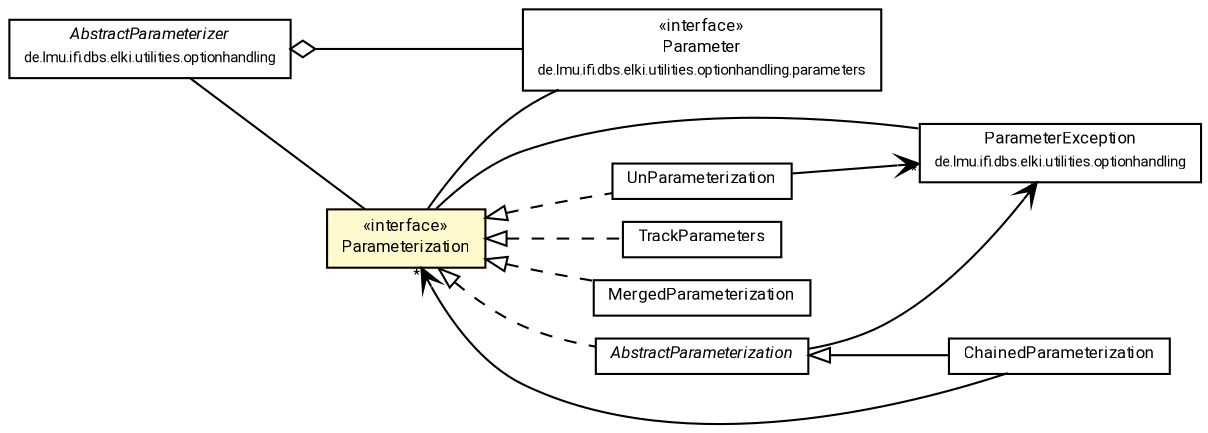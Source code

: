 #!/usr/local/bin/dot
#
# Class diagram 
# Generated by UMLGraph version R5_7_2-60-g0e99a6 (http://www.spinellis.gr/umlgraph/)
#

digraph G {
	graph [fontnames="svg"]
	edge [fontname="Roboto",fontsize=7,labelfontname="Roboto",labelfontsize=7,color="black"];
	node [fontname="Roboto",fontcolor="black",fontsize=8,shape=plaintext,margin=0,width=0,height=0];
	nodesep=0.15;
	ranksep=0.25;
	rankdir=LR;
	// de.lmu.ifi.dbs.elki.utilities.optionhandling.parameters.Parameter<T>
	c8068067 [label=<<table title="de.lmu.ifi.dbs.elki.utilities.optionhandling.parameters.Parameter" border="0" cellborder="1" cellspacing="0" cellpadding="2" href="../parameters/Parameter.html" target="_parent">
		<tr><td><table border="0" cellspacing="0" cellpadding="1">
		<tr><td align="center" balign="center"> &#171;interface&#187; </td></tr>
		<tr><td align="center" balign="center"> <font face="Roboto">Parameter</font> </td></tr>
		<tr><td align="center" balign="center"> <font face="Roboto" point-size="7.0">de.lmu.ifi.dbs.elki.utilities.optionhandling.parameters</font> </td></tr>
		</table></td></tr>
		</table>>, URL="../parameters/Parameter.html"];
	// de.lmu.ifi.dbs.elki.utilities.optionhandling.AbstractParameterizer
	c8068071 [label=<<table title="de.lmu.ifi.dbs.elki.utilities.optionhandling.AbstractParameterizer" border="0" cellborder="1" cellspacing="0" cellpadding="2" href="../AbstractParameterizer.html" target="_parent">
		<tr><td><table border="0" cellspacing="0" cellpadding="1">
		<tr><td align="center" balign="center"> <font face="Roboto"><i>AbstractParameterizer</i></font> </td></tr>
		<tr><td align="center" balign="center"> <font face="Roboto" point-size="7.0">de.lmu.ifi.dbs.elki.utilities.optionhandling</font> </td></tr>
		</table></td></tr>
		</table>>, URL="../AbstractParameterizer.html"];
	// de.lmu.ifi.dbs.elki.utilities.optionhandling.ParameterException
	c8068084 [label=<<table title="de.lmu.ifi.dbs.elki.utilities.optionhandling.ParameterException" border="0" cellborder="1" cellspacing="0" cellpadding="2" href="../ParameterException.html" target="_parent">
		<tr><td><table border="0" cellspacing="0" cellpadding="1">
		<tr><td align="center" balign="center"> <font face="Roboto">ParameterException</font> </td></tr>
		<tr><td align="center" balign="center"> <font face="Roboto" point-size="7.0">de.lmu.ifi.dbs.elki.utilities.optionhandling</font> </td></tr>
		</table></td></tr>
		</table>>, URL="../ParameterException.html"];
	// de.lmu.ifi.dbs.elki.utilities.optionhandling.parameterization.UnParameterization
	c8068089 [label=<<table title="de.lmu.ifi.dbs.elki.utilities.optionhandling.parameterization.UnParameterization" border="0" cellborder="1" cellspacing="0" cellpadding="2" href="UnParameterization.html" target="_parent">
		<tr><td><table border="0" cellspacing="0" cellpadding="1">
		<tr><td align="center" balign="center"> <font face="Roboto">UnParameterization</font> </td></tr>
		</table></td></tr>
		</table>>, URL="UnParameterization.html"];
	// de.lmu.ifi.dbs.elki.utilities.optionhandling.parameterization.Parameterization
	c8068092 [label=<<table title="de.lmu.ifi.dbs.elki.utilities.optionhandling.parameterization.Parameterization" border="0" cellborder="1" cellspacing="0" cellpadding="2" bgcolor="lemonChiffon" href="Parameterization.html" target="_parent">
		<tr><td><table border="0" cellspacing="0" cellpadding="1">
		<tr><td align="center" balign="center"> &#171;interface&#187; </td></tr>
		<tr><td align="center" balign="center"> <font face="Roboto">Parameterization</font> </td></tr>
		</table></td></tr>
		</table>>, URL="Parameterization.html"];
	// de.lmu.ifi.dbs.elki.utilities.optionhandling.parameterization.TrackParameters
	c8068094 [label=<<table title="de.lmu.ifi.dbs.elki.utilities.optionhandling.parameterization.TrackParameters" border="0" cellborder="1" cellspacing="0" cellpadding="2" href="TrackParameters.html" target="_parent">
		<tr><td><table border="0" cellspacing="0" cellpadding="1">
		<tr><td align="center" balign="center"> <font face="Roboto">TrackParameters</font> </td></tr>
		</table></td></tr>
		</table>>, URL="TrackParameters.html"];
	// de.lmu.ifi.dbs.elki.utilities.optionhandling.parameterization.MergedParameterization
	c8068095 [label=<<table title="de.lmu.ifi.dbs.elki.utilities.optionhandling.parameterization.MergedParameterization" border="0" cellborder="1" cellspacing="0" cellpadding="2" href="MergedParameterization.html" target="_parent">
		<tr><td><table border="0" cellspacing="0" cellpadding="1">
		<tr><td align="center" balign="center"> <font face="Roboto">MergedParameterization</font> </td></tr>
		</table></td></tr>
		</table>>, URL="MergedParameterization.html"];
	// de.lmu.ifi.dbs.elki.utilities.optionhandling.parameterization.ChainedParameterization
	c8068097 [label=<<table title="de.lmu.ifi.dbs.elki.utilities.optionhandling.parameterization.ChainedParameterization" border="0" cellborder="1" cellspacing="0" cellpadding="2" href="ChainedParameterization.html" target="_parent">
		<tr><td><table border="0" cellspacing="0" cellpadding="1">
		<tr><td align="center" balign="center"> <font face="Roboto">ChainedParameterization</font> </td></tr>
		</table></td></tr>
		</table>>, URL="ChainedParameterization.html"];
	// de.lmu.ifi.dbs.elki.utilities.optionhandling.parameterization.AbstractParameterization
	c8068098 [label=<<table title="de.lmu.ifi.dbs.elki.utilities.optionhandling.parameterization.AbstractParameterization" border="0" cellborder="1" cellspacing="0" cellpadding="2" href="AbstractParameterization.html" target="_parent">
		<tr><td><table border="0" cellspacing="0" cellpadding="1">
		<tr><td align="center" balign="center"> <font face="Roboto"><i>AbstractParameterization</i></font> </td></tr>
		</table></td></tr>
		</table>>, URL="AbstractParameterization.html"];
	// de.lmu.ifi.dbs.elki.utilities.optionhandling.AbstractParameterizer has de.lmu.ifi.dbs.elki.utilities.optionhandling.parameters.Parameter<T>
	c8068071 -> c8068067 [arrowhead=none,arrowtail=ediamond,dir=back,weight=4];
	// de.lmu.ifi.dbs.elki.utilities.optionhandling.AbstractParameterizer assoc de.lmu.ifi.dbs.elki.utilities.optionhandling.parameterization.Parameterization
	c8068071 -> c8068092 [arrowhead=none,weight=2];
	// de.lmu.ifi.dbs.elki.utilities.optionhandling.parameterization.UnParameterization implements de.lmu.ifi.dbs.elki.utilities.optionhandling.parameterization.Parameterization
	c8068092 -> c8068089 [arrowtail=empty,style=dashed,dir=back,weight=9];
	// de.lmu.ifi.dbs.elki.utilities.optionhandling.parameterization.Parameterization assoc de.lmu.ifi.dbs.elki.utilities.optionhandling.parameters.Parameter<T>
	c8068092 -> c8068067 [arrowhead=none,weight=2];
	// de.lmu.ifi.dbs.elki.utilities.optionhandling.parameterization.Parameterization assoc de.lmu.ifi.dbs.elki.utilities.optionhandling.ParameterException
	c8068092 -> c8068084 [arrowhead=none,weight=2];
	// de.lmu.ifi.dbs.elki.utilities.optionhandling.parameterization.TrackParameters implements de.lmu.ifi.dbs.elki.utilities.optionhandling.parameterization.Parameterization
	c8068092 -> c8068094 [arrowtail=empty,style=dashed,dir=back,weight=9];
	// de.lmu.ifi.dbs.elki.utilities.optionhandling.parameterization.MergedParameterization implements de.lmu.ifi.dbs.elki.utilities.optionhandling.parameterization.Parameterization
	c8068092 -> c8068095 [arrowtail=empty,style=dashed,dir=back,weight=9];
	// de.lmu.ifi.dbs.elki.utilities.optionhandling.parameterization.ChainedParameterization extends de.lmu.ifi.dbs.elki.utilities.optionhandling.parameterization.AbstractParameterization
	c8068098 -> c8068097 [arrowtail=empty,dir=back,weight=10];
	// de.lmu.ifi.dbs.elki.utilities.optionhandling.parameterization.AbstractParameterization implements de.lmu.ifi.dbs.elki.utilities.optionhandling.parameterization.Parameterization
	c8068092 -> c8068098 [arrowtail=empty,style=dashed,dir=back,weight=9];
	// de.lmu.ifi.dbs.elki.utilities.optionhandling.parameterization.UnParameterization navassoc de.lmu.ifi.dbs.elki.utilities.optionhandling.ParameterException
	c8068089 -> c8068084 [arrowhead=open,weight=1,headlabel="*"];
	// de.lmu.ifi.dbs.elki.utilities.optionhandling.parameterization.ChainedParameterization navassoc de.lmu.ifi.dbs.elki.utilities.optionhandling.parameterization.Parameterization
	c8068097 -> c8068092 [arrowhead=open,weight=1,headlabel="*"];
	// de.lmu.ifi.dbs.elki.utilities.optionhandling.parameterization.AbstractParameterization navassoc de.lmu.ifi.dbs.elki.utilities.optionhandling.ParameterException
	c8068098 -> c8068084 [arrowhead=open,weight=1,headlabel="*"];
}

